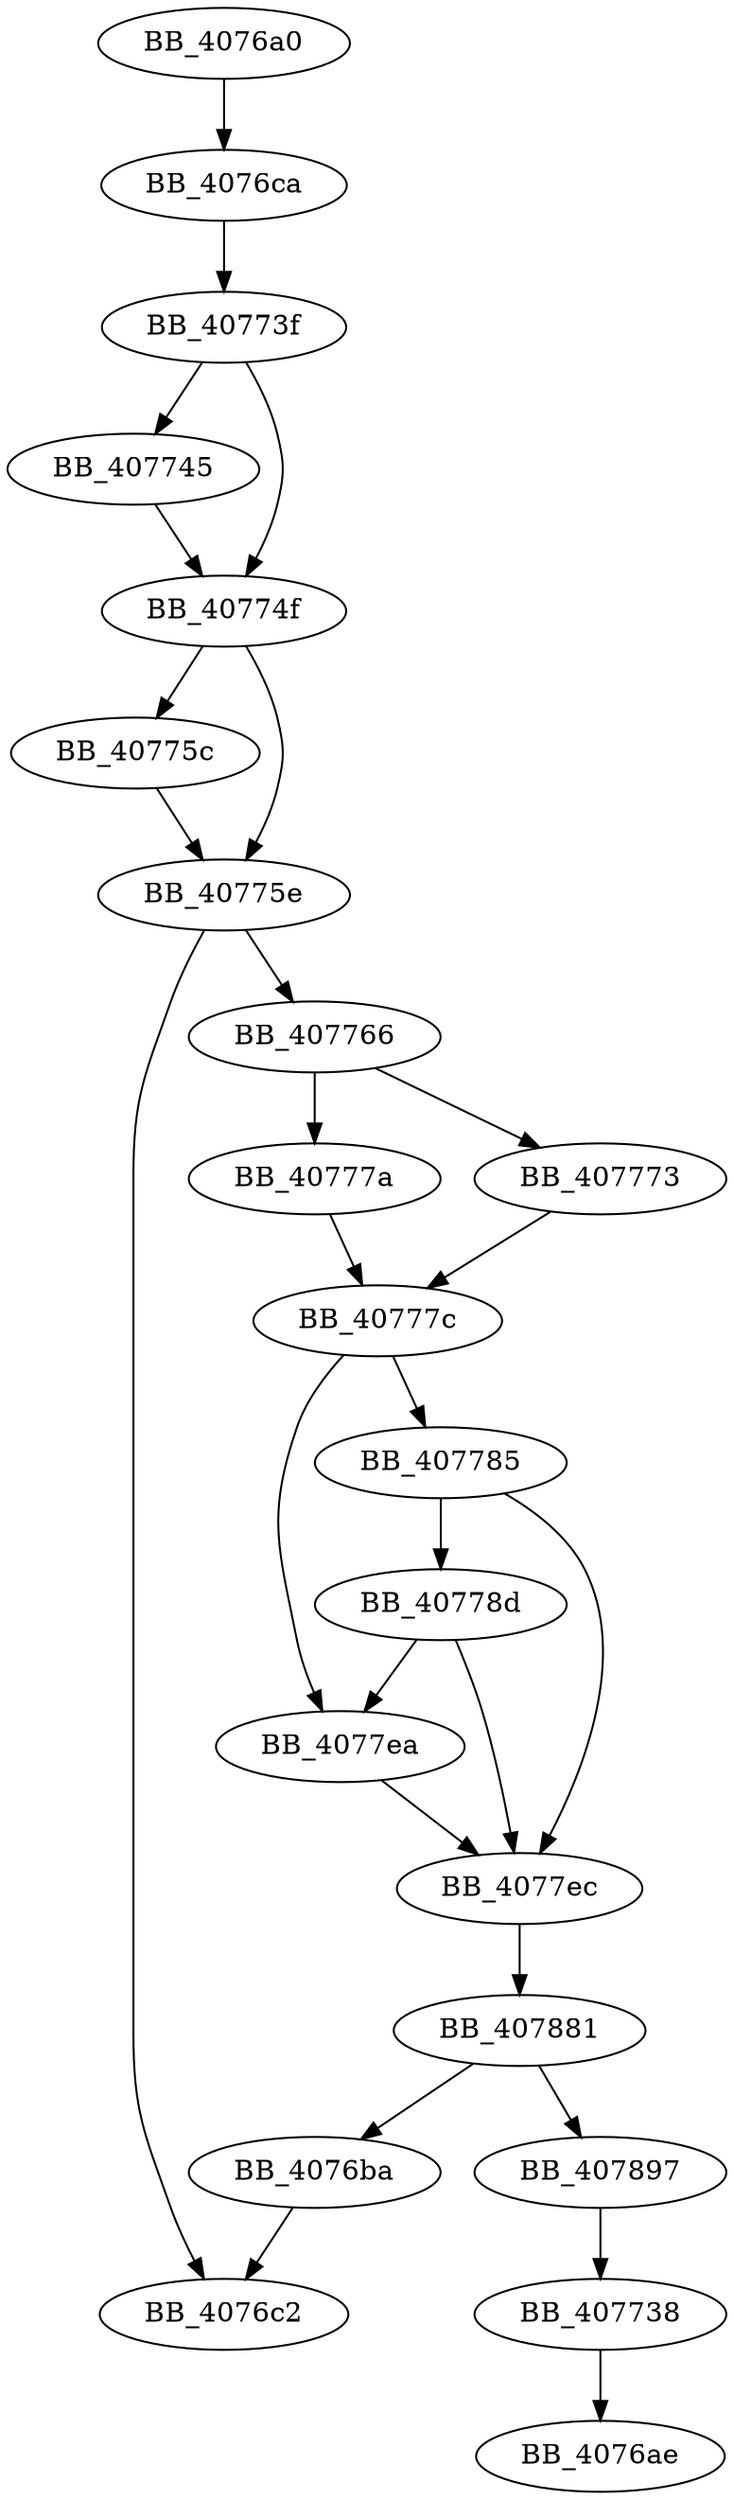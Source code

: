 DiGraph sub_4076A0{
BB_4076a0->BB_4076ca
BB_4076ba->BB_4076c2
BB_4076ca->BB_40773f
BB_407738->BB_4076ae
BB_40773f->BB_407745
BB_40773f->BB_40774f
BB_407745->BB_40774f
BB_40774f->BB_40775c
BB_40774f->BB_40775e
BB_40775c->BB_40775e
BB_40775e->BB_4076c2
BB_40775e->BB_407766
BB_407766->BB_407773
BB_407766->BB_40777a
BB_407773->BB_40777c
BB_40777a->BB_40777c
BB_40777c->BB_407785
BB_40777c->BB_4077ea
BB_407785->BB_40778d
BB_407785->BB_4077ec
BB_40778d->BB_4077ea
BB_40778d->BB_4077ec
BB_4077ea->BB_4077ec
BB_4077ec->BB_407881
BB_407881->BB_4076ba
BB_407881->BB_407897
BB_407897->BB_407738
}
